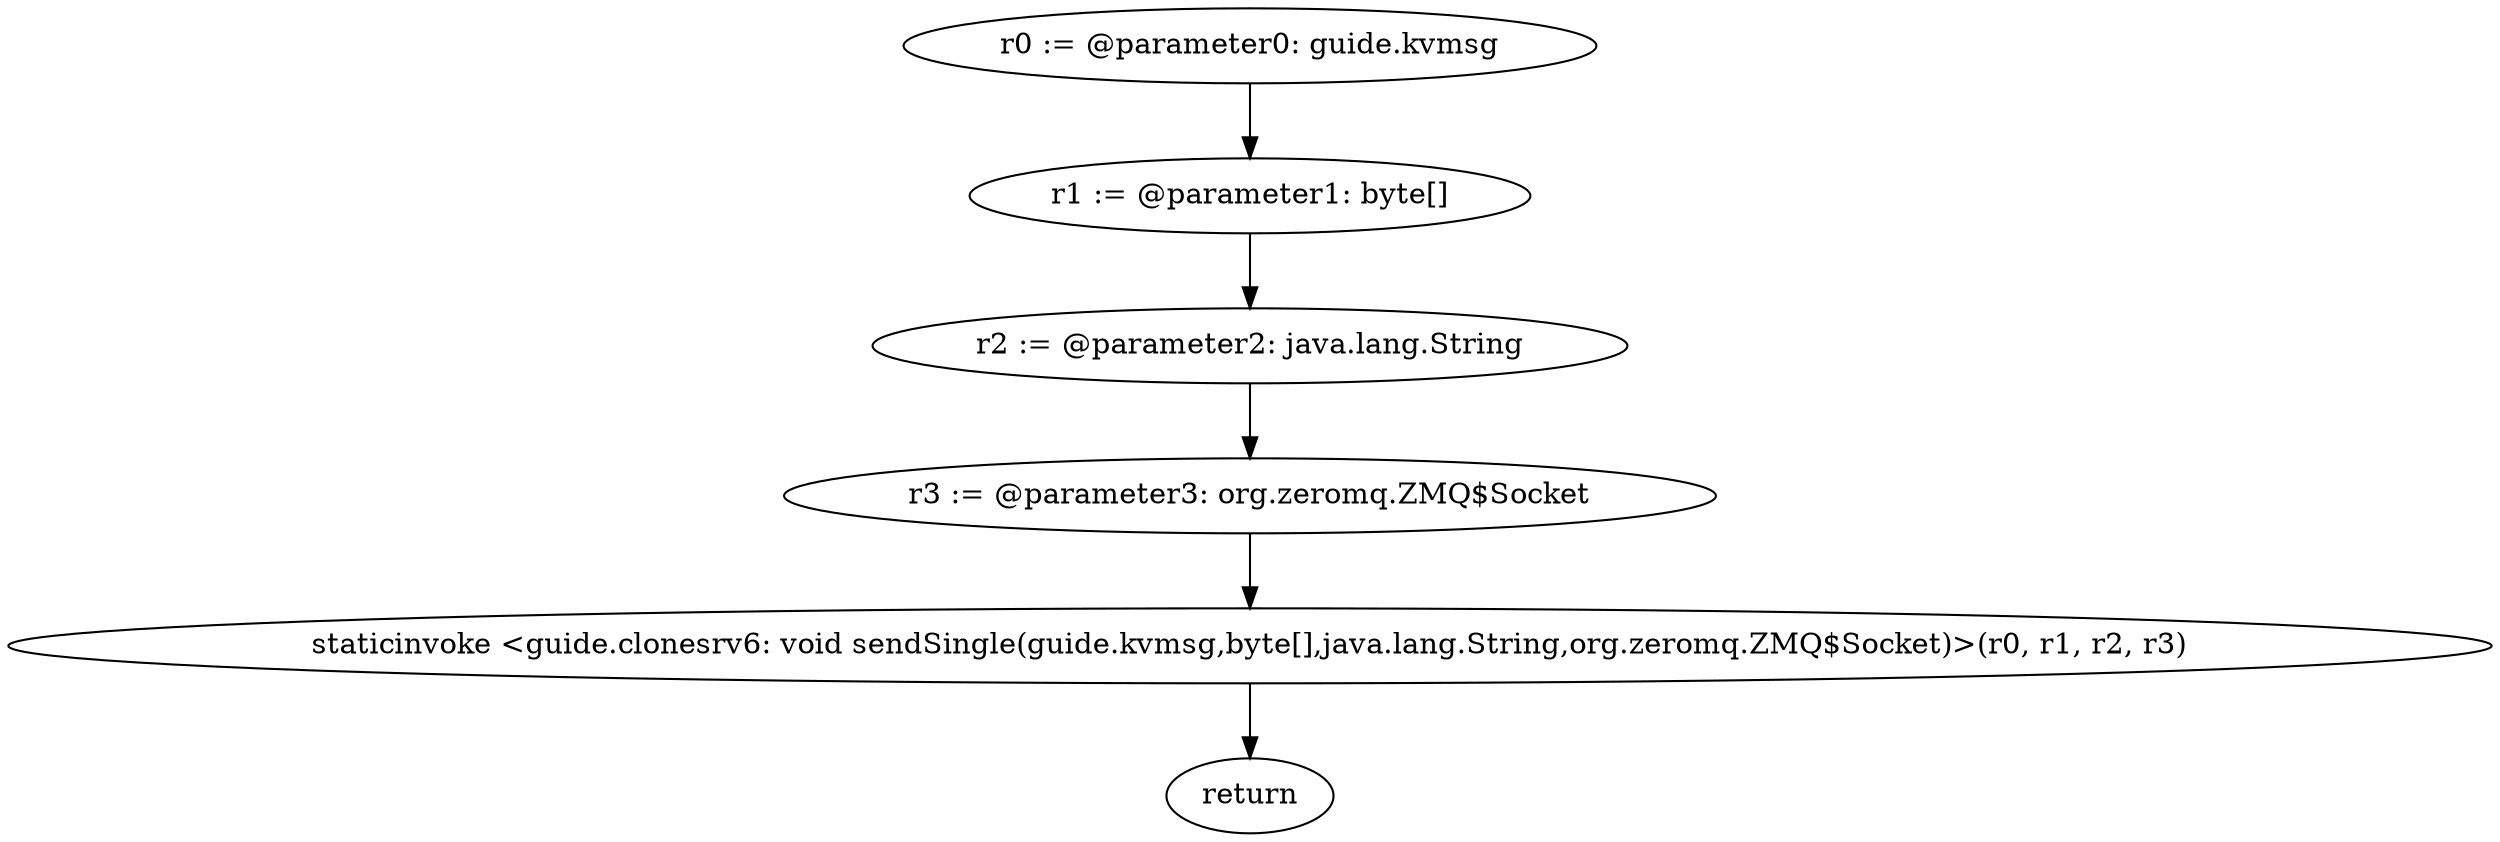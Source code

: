 digraph "unitGraph" {
    "r0 := @parameter0: guide.kvmsg"
    "r1 := @parameter1: byte[]"
    "r2 := @parameter2: java.lang.String"
    "r3 := @parameter3: org.zeromq.ZMQ$Socket"
    "staticinvoke <guide.clonesrv6: void sendSingle(guide.kvmsg,byte[],java.lang.String,org.zeromq.ZMQ$Socket)>(r0, r1, r2, r3)"
    "return"
    "r0 := @parameter0: guide.kvmsg"->"r1 := @parameter1: byte[]";
    "r1 := @parameter1: byte[]"->"r2 := @parameter2: java.lang.String";
    "r2 := @parameter2: java.lang.String"->"r3 := @parameter3: org.zeromq.ZMQ$Socket";
    "r3 := @parameter3: org.zeromq.ZMQ$Socket"->"staticinvoke <guide.clonesrv6: void sendSingle(guide.kvmsg,byte[],java.lang.String,org.zeromq.ZMQ$Socket)>(r0, r1, r2, r3)";
    "staticinvoke <guide.clonesrv6: void sendSingle(guide.kvmsg,byte[],java.lang.String,org.zeromq.ZMQ$Socket)>(r0, r1, r2, r3)"->"return";
}
